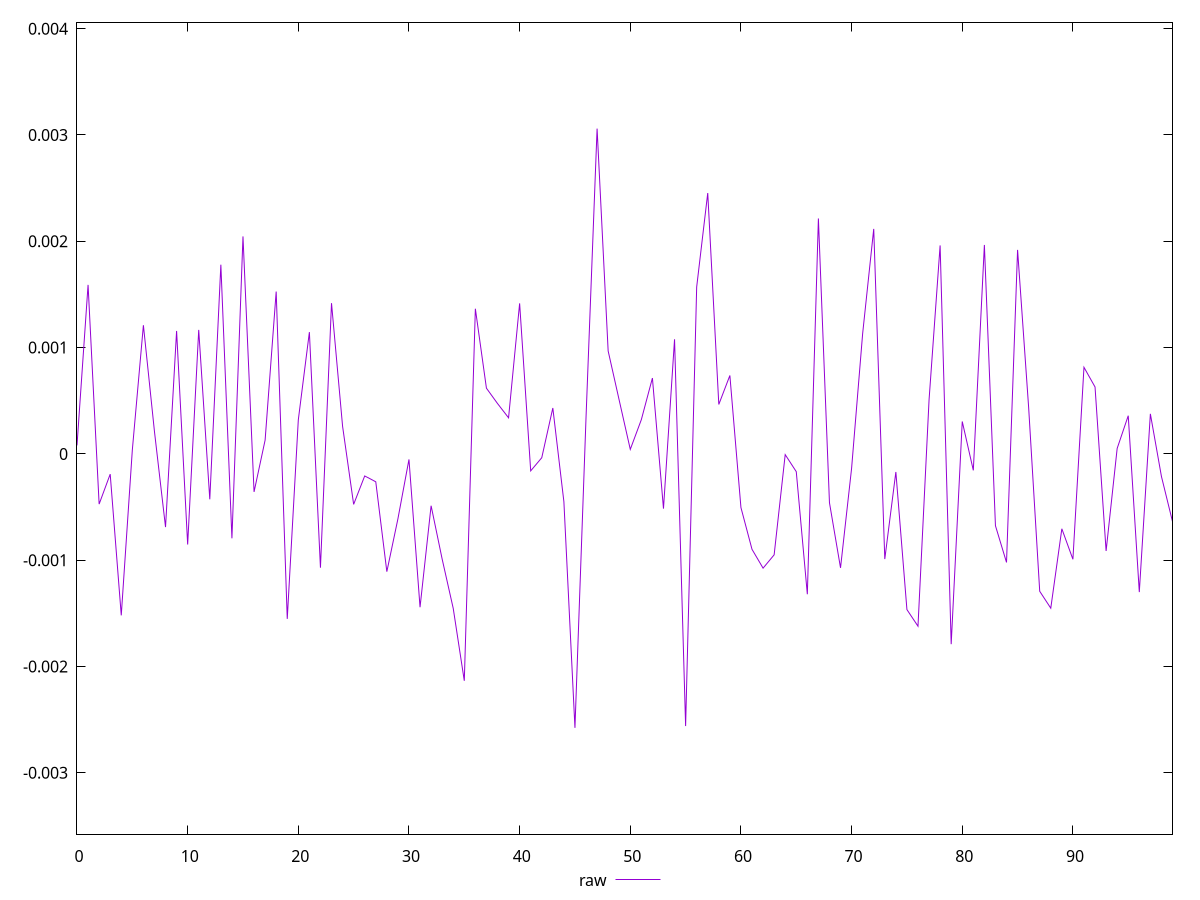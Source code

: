 reset

$raw <<EOF
0 0.00008002905481377485
1 0.0015900962945941744
2 -0.00047238773167284254
3 -0.00019059726987095932
4 -0.0015188654293296759
5 0.000036725022376915965
6 0.0012104880489166262
7 0.00021005896037421326
8 -0.0006888119665547643
9 0.001156597433456598
10 -0.0008524208638294422
11 0.0011663051205584845
12 -0.00042720183123764257
13 0.0017798364013862755
14 -0.0007944947513207525
15 0.0020459984929086937
16 -0.0003576370461620941
17 0.00012958793719067412
18 0.0015270445734705167
19 -0.001552183460789316
20 0.000320138374987379
21 0.0011457115766214476
22 -0.0010706585820366502
23 0.0014181496071604622
24 0.0002602884968094851
25 -0.00047486478639133245
26 -0.00020761650566955794
27 -0.00026265621732816556
28 -0.001108001927033774
29 -0.0006114556098102117
30 -0.000052118975513184356
31 -0.001442685248624524
32 -0.00048774238323328543
33 -0.0009902030405262996
34 -0.0014536352052657356
35 -0.0021346160978252997
36 0.0013654835545373891
37 0.0006181558419130443
38 0.0004739581532088026
39 0.0003393889605598114
40 0.0014159099454303303
41 -0.00015968647309544948
42 -0.00003623160189574824
43 0.0004316940797486228
44 -0.00044971549210245167
45 -0.0025771988695514735
46 0.00034127129558015923
47 0.003060262088162283
48 0.0009681816011935999
49 0.0005041897162625712
50 0.00004247373901012014
51 0.0003223106275869143
52 0.0007132728730351677
53 -0.0005147881358354408
54 0.001078021531092499
55 -0.0025601763904920323
56 0.0015702385016823557
57 0.0024538192818605556
58 0.0004650223918361597
59 0.0007377260689231592
60 -0.0005047323982233176
61 -0.0008976969120712226
62 -0.0010749152722393232
63 -0.0009497475619501233
64 -0.000007006729721800026
65 -0.00016726892265666178
66 -0.0013203645858109903
67 0.002214416694048791
68 -0.0004592868468879992
69 -0.0010722704564152898
70 -0.00013605463021590727
71 0.0011330756250264237
72 0.002116618852275401
73 -0.0009895592392753284
74 -0.00017016872698347011
75 -0.0014648371928376717
76 -0.0016212420792249397
77 0.0005074068010487411
78 0.00196120270026458
79 -0.0017901678747913043
80 0.0003048345265776284
81 -0.0001549479780797447
82 0.001965618903246912
83 -0.0006757450016157135
84 -0.0010209503749519576
85 0.0019192493117624364
86 0.0004366056507013017
87 -0.0012923708003046146
88 -0.0014516684164855853
89 -0.0007045714748100459
90 -0.000991618743003668
91 0.0008146879908279653
92 0.000629389726092157
93 -0.0009134233611800407
94 0.000051404110176491294
95 0.0003592610861712954
96 -0.0013000360073876056
97 0.00037672492362858105
98 -0.0002120079418968418
99 -0.0006366488682490685
EOF

set key outside below
set xrange [0:99]
set yrange [-0.0035771988695514735:0.004060262088162283]
set trange [-0.0035771988695514735:0.004060262088162283]
set terminal svg size 640, 500 enhanced background rgb 'white'
set output "reports/report_00028_2021-02-24T12-49-42.674Z/meta/pScore-difference/samples/astro/raw/values.svg"

plot $raw title "raw" with line

reset
